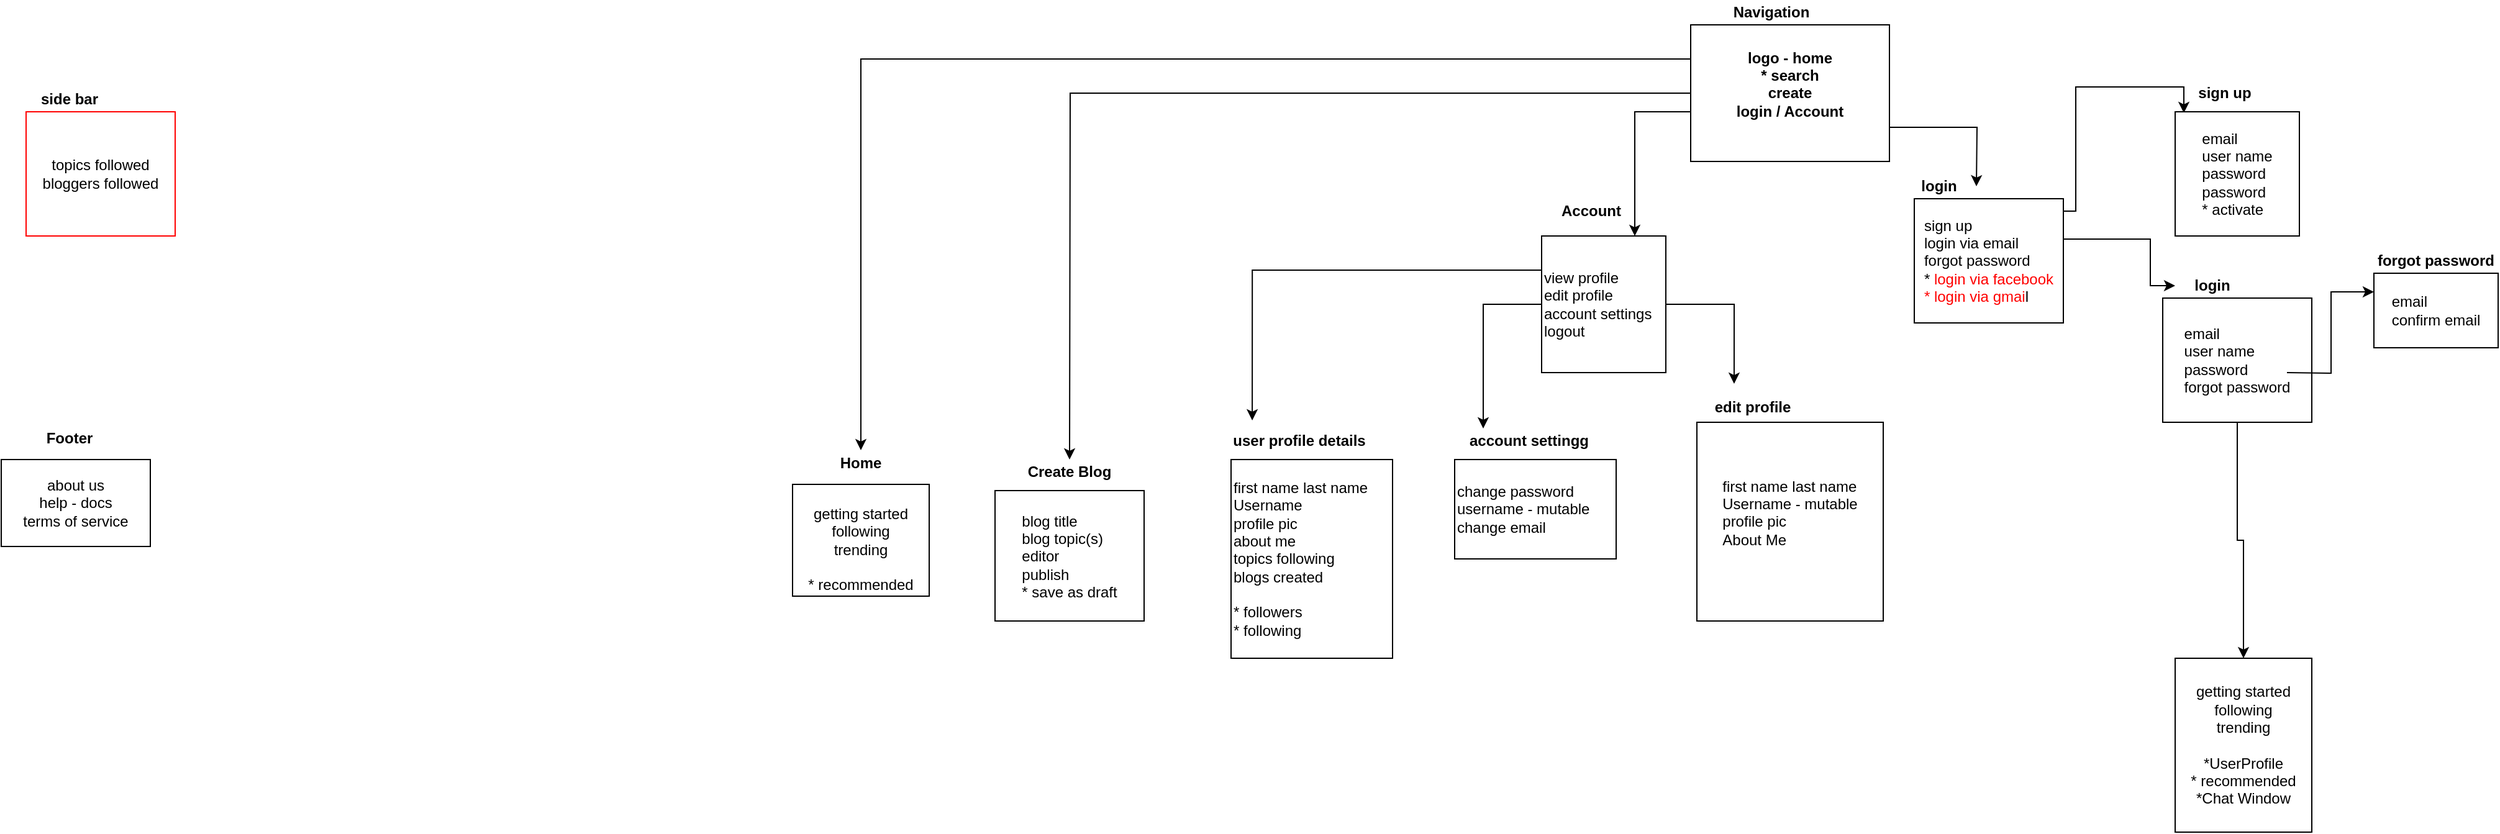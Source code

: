 <mxfile version="15.0.3" type="github">
  <diagram id="prtHgNgQTEPvFCAcTncT" name="Page-1">
    <mxGraphModel dx="3207" dy="614" grid="1" gridSize="10" guides="1" tooltips="1" connect="1" arrows="0" fold="1" page="1" pageScale="1" pageWidth="827" pageHeight="1169" math="0" shadow="0">
      <root>
        <mxCell id="0" />
        <mxCell id="1" parent="0" />
        <mxCell id="8EQNYQx7DyZxJMNojB_O-11" style="edgeStyle=orthogonalEdgeStyle;rounded=0;orthogonalLoop=1;jettySize=auto;html=1;exitX=1;exitY=0.75;exitDx=0;exitDy=0;" parent="1" source="8EQNYQx7DyZxJMNojB_O-1" edge="1">
          <mxGeometry relative="1" as="geometry">
            <mxPoint x="540" y="150" as="targetPoint" />
          </mxGeometry>
        </mxCell>
        <mxCell id="8EQNYQx7DyZxJMNojB_O-39" style="edgeStyle=orthogonalEdgeStyle;rounded=0;orthogonalLoop=1;jettySize=auto;html=1;exitX=0;exitY=0.75;exitDx=0;exitDy=0;entryX=0.75;entryY=0;entryDx=0;entryDy=0;" parent="1" source="8EQNYQx7DyZxJMNojB_O-1" target="8EQNYQx7DyZxJMNojB_O-12" edge="1">
          <mxGeometry relative="1" as="geometry">
            <Array as="points">
              <mxPoint x="310" y="90" />
              <mxPoint x="265" y="90" />
            </Array>
          </mxGeometry>
        </mxCell>
        <mxCell id="cfv5c3N05HlVdI_CDQwd-4" style="edgeStyle=orthogonalEdgeStyle;rounded=0;orthogonalLoop=1;jettySize=auto;html=1;exitX=0;exitY=0.5;exitDx=0;exitDy=0;" edge="1" parent="1" source="8EQNYQx7DyZxJMNojB_O-1">
          <mxGeometry relative="1" as="geometry">
            <mxPoint x="-190" y="370" as="targetPoint" />
          </mxGeometry>
        </mxCell>
        <mxCell id="cfv5c3N05HlVdI_CDQwd-6" style="edgeStyle=orthogonalEdgeStyle;rounded=0;orthogonalLoop=1;jettySize=auto;html=1;exitX=0;exitY=0.25;exitDx=0;exitDy=0;entryX=0.5;entryY=0;entryDx=0;entryDy=0;" edge="1" parent="1" source="8EQNYQx7DyZxJMNojB_O-1" target="8EQNYQx7DyZxJMNojB_O-48">
          <mxGeometry relative="1" as="geometry" />
        </mxCell>
        <mxCell id="8EQNYQx7DyZxJMNojB_O-1" value="&lt;div&gt;&lt;div&gt;&lt;b&gt;logo - home&lt;br&gt;&lt;/b&gt;&lt;/div&gt;&lt;div&gt;&lt;b&gt;* search&lt;/b&gt;&lt;/div&gt;&lt;/div&gt;&lt;div&gt;&lt;b&gt;create&lt;/b&gt;&lt;/div&gt;&lt;div&gt;&lt;b&gt;login / Account&lt;br&gt;&lt;/b&gt;&lt;/div&gt;&lt;div&gt;&lt;br&gt;&lt;/div&gt;" style="rounded=0;whiteSpace=wrap;html=1;" parent="1" vertex="1">
          <mxGeometry x="310" y="20" width="160" height="110" as="geometry" />
        </mxCell>
        <mxCell id="8EQNYQx7DyZxJMNojB_O-3" value="&lt;div align=&quot;left&quot;&gt;sign up&lt;br&gt;&lt;/div&gt;&lt;div align=&quot;left&quot;&gt;login via email&lt;/div&gt;&lt;div align=&quot;left&quot;&gt;forgot password&lt;br&gt;&lt;/div&gt;&lt;div align=&quot;left&quot;&gt;*&lt;font color=&quot;#ff0000&quot;&gt; login via facebook&lt;/font&gt;&lt;/div&gt;&lt;div align=&quot;left&quot;&gt;&lt;font color=&quot;#ff0000&quot;&gt;* login via gmai&lt;/font&gt;l&lt;br&gt;&lt;/div&gt;" style="rounded=0;whiteSpace=wrap;html=1;" parent="1" vertex="1">
          <mxGeometry x="490" y="160" width="120" height="100" as="geometry" />
        </mxCell>
        <mxCell id="8EQNYQx7DyZxJMNojB_O-4" value="&lt;b&gt;login&lt;/b&gt;" style="text;html=1;strokeColor=none;fillColor=none;align=center;verticalAlign=middle;whiteSpace=wrap;rounded=0;" parent="1" vertex="1">
          <mxGeometry x="490" y="140" width="40" height="20" as="geometry" />
        </mxCell>
        <mxCell id="8EQNYQx7DyZxJMNojB_O-5" value="&lt;b&gt;Navigation&lt;/b&gt;" style="text;html=1;strokeColor=none;fillColor=none;align=center;verticalAlign=middle;whiteSpace=wrap;rounded=0;" parent="1" vertex="1">
          <mxGeometry x="340" width="70" height="20" as="geometry" />
        </mxCell>
        <mxCell id="Z2a8YiFNI8ECmcvXWg9p-6" style="edgeStyle=orthogonalEdgeStyle;rounded=0;orthogonalLoop=1;jettySize=auto;html=1;exitX=1;exitY=0;exitDx=0;exitDy=0;entryX=0.07;entryY=0.01;entryDx=0;entryDy=0;entryPerimeter=0;" parent="1" target="Z2a8YiFNI8ECmcvXWg9p-3" edge="1">
          <mxGeometry relative="1" as="geometry">
            <Array as="points">
              <mxPoint x="620" y="170" />
              <mxPoint x="620" y="70" />
              <mxPoint x="707" y="70" />
            </Array>
            <mxPoint x="610" y="170" as="sourcePoint" />
          </mxGeometry>
        </mxCell>
        <mxCell id="Z2a8YiFNI8ECmcvXWg9p-11" style="edgeStyle=orthogonalEdgeStyle;rounded=0;orthogonalLoop=1;jettySize=auto;html=1;exitX=1;exitY=0.25;exitDx=0;exitDy=0;" parent="1" target="Z2a8YiFNI8ECmcvXWg9p-8" edge="1">
          <mxGeometry relative="1" as="geometry">
            <Array as="points">
              <mxPoint x="680" y="193" />
              <mxPoint x="680" y="230" />
            </Array>
            <mxPoint x="610" y="192.5" as="sourcePoint" />
          </mxGeometry>
        </mxCell>
        <mxCell id="y3A3pCyBqQIWZJFm6sRN-1" style="edgeStyle=orthogonalEdgeStyle;rounded=0;orthogonalLoop=1;jettySize=auto;html=1;exitX=0;exitY=0.25;exitDx=0;exitDy=0;entryX=0.155;entryY=-0.05;entryDx=0;entryDy=0;entryPerimeter=0;" parent="1" source="8EQNYQx7DyZxJMNojB_O-12" target="8EQNYQx7DyZxJMNojB_O-27" edge="1">
          <mxGeometry relative="1" as="geometry" />
        </mxCell>
        <mxCell id="y3A3pCyBqQIWZJFm6sRN-2" style="edgeStyle=orthogonalEdgeStyle;rounded=0;orthogonalLoop=1;jettySize=auto;html=1;exitX=1;exitY=0.25;exitDx=0;exitDy=0;entryX=0.333;entryY=-0.117;entryDx=0;entryDy=0;entryPerimeter=0;" parent="1" source="8EQNYQx7DyZxJMNojB_O-12" target="8EQNYQx7DyZxJMNojB_O-32" edge="1">
          <mxGeometry relative="1" as="geometry">
            <Array as="points">
              <mxPoint x="290" y="245" />
              <mxPoint x="345" y="245" />
            </Array>
          </mxGeometry>
        </mxCell>
        <mxCell id="y3A3pCyBqQIWZJFm6sRN-5" style="edgeStyle=orthogonalEdgeStyle;rounded=0;orthogonalLoop=1;jettySize=auto;html=1;exitX=0;exitY=0.5;exitDx=0;exitDy=0;entryX=0.13;entryY=-0.167;entryDx=0;entryDy=0;entryPerimeter=0;" parent="1" source="8EQNYQx7DyZxJMNojB_O-12" target="y3A3pCyBqQIWZJFm6sRN-4" edge="1">
          <mxGeometry relative="1" as="geometry" />
        </mxCell>
        <mxCell id="8EQNYQx7DyZxJMNojB_O-12" value="&lt;div&gt;view profile&lt;/div&gt;&lt;div&gt;edit profile&lt;/div&gt;&lt;div&gt;account settings&lt;/div&gt;&lt;div&gt;logout&lt;br&gt;&lt;/div&gt;" style="rounded=0;whiteSpace=wrap;html=1;align=left;" parent="1" vertex="1">
          <mxGeometry x="190" y="190" width="100" height="110" as="geometry" />
        </mxCell>
        <mxCell id="8EQNYQx7DyZxJMNojB_O-17" value="&lt;b&gt;Account&lt;/b&gt;" style="text;html=1;strokeColor=none;fillColor=none;align=center;verticalAlign=middle;whiteSpace=wrap;rounded=0;" parent="1" vertex="1">
          <mxGeometry x="210" y="160" width="40" height="20" as="geometry" />
        </mxCell>
        <mxCell id="8EQNYQx7DyZxJMNojB_O-27" value="&lt;b&gt;user profile details&lt;/b&gt;" style="text;html=1;strokeColor=none;fillColor=none;align=center;verticalAlign=middle;whiteSpace=wrap;rounded=0;" parent="1" vertex="1">
          <mxGeometry x="-60" y="340" width="110" height="30" as="geometry" />
        </mxCell>
        <mxCell id="8EQNYQx7DyZxJMNojB_O-29" value="&lt;div align=&quot;left&quot;&gt;first name last name&lt;br&gt;&lt;/div&gt;&lt;div align=&quot;left&quot;&gt;Username - mutable&lt;br&gt;&lt;/div&gt;&lt;div align=&quot;left&quot;&gt;profile pic&lt;/div&gt;&lt;div align=&quot;left&quot;&gt;About Me&lt;br&gt;&lt;/div&gt;&lt;div align=&quot;left&quot;&gt;&lt;br&gt;&lt;/div&gt;" style="rounded=0;whiteSpace=wrap;html=1;align=center;" parent="1" vertex="1">
          <mxGeometry x="315" y="340" width="150" height="160" as="geometry" />
        </mxCell>
        <mxCell id="8EQNYQx7DyZxJMNojB_O-30" value="&lt;div align=&quot;left&quot;&gt;first name last name&lt;br&gt;&lt;/div&gt;&lt;div align=&quot;left&quot;&gt;Username&lt;br&gt;&lt;/div&gt;&lt;div align=&quot;left&quot;&gt;profile pic&lt;/div&gt;&lt;div align=&quot;left&quot;&gt;about me&lt;br&gt;&lt;/div&gt;&lt;div align=&quot;left&quot;&gt;topics following&lt;br&gt;&lt;/div&gt;&lt;div align=&quot;left&quot;&gt;blogs created&lt;/div&gt;&lt;div align=&quot;left&quot;&gt;&lt;br&gt;&lt;/div&gt;&lt;div align=&quot;left&quot;&gt;* followers&lt;/div&gt;&lt;div align=&quot;left&quot;&gt;* following&lt;br&gt;&lt;/div&gt;" style="rounded=0;whiteSpace=wrap;html=1;align=left;" parent="1" vertex="1">
          <mxGeometry x="-60" y="370" width="130" height="160" as="geometry" />
        </mxCell>
        <mxCell id="8EQNYQx7DyZxJMNojB_O-32" value="&lt;b&gt;edit profile&lt;br&gt;&lt;/b&gt;" style="text;html=1;strokeColor=none;fillColor=none;align=center;verticalAlign=middle;whiteSpace=wrap;rounded=0;" parent="1" vertex="1">
          <mxGeometry x="315" y="312.5" width="90" height="30" as="geometry" />
        </mxCell>
        <mxCell id="8EQNYQx7DyZxJMNojB_O-40" value="&lt;b&gt;Create Blog&lt;br&gt;&lt;/b&gt;" style="text;html=1;strokeColor=none;fillColor=none;align=center;verticalAlign=middle;whiteSpace=wrap;rounded=0;" parent="1" vertex="1">
          <mxGeometry x="-230" y="370" width="80" height="20" as="geometry" />
        </mxCell>
        <mxCell id="8EQNYQx7DyZxJMNojB_O-44" value="&lt;div align=&quot;left&quot;&gt;blog title&lt;/div&gt;&lt;div align=&quot;left&quot;&gt;blog topic(s)&lt;/div&gt;&lt;div align=&quot;left&quot;&gt;editor&lt;/div&gt;&lt;div align=&quot;left&quot;&gt;publish&lt;br&gt;&lt;/div&gt;&lt;div align=&quot;left&quot;&gt;* save as draft&lt;br&gt;&lt;/div&gt;" style="rounded=0;whiteSpace=wrap;html=1;align=center;" parent="1" vertex="1">
          <mxGeometry x="-250" y="395" width="120" height="105" as="geometry" />
        </mxCell>
        <mxCell id="8EQNYQx7DyZxJMNojB_O-47" value="&lt;div&gt;&lt;br&gt;&lt;/div&gt;&lt;div&gt;getting started&lt;br&gt;&lt;/div&gt;&lt;div&gt;following&lt;/div&gt;&lt;div&gt;trending&lt;br&gt;&lt;/div&gt;&lt;div&gt;&lt;br&gt;&lt;/div&gt;&lt;div&gt;* recommended&lt;br&gt;&lt;/div&gt;" style="rounded=0;whiteSpace=wrap;html=1;align=center;" parent="1" vertex="1">
          <mxGeometry x="-413" y="390" width="110" height="90" as="geometry" />
        </mxCell>
        <mxCell id="8EQNYQx7DyZxJMNojB_O-48" value="&lt;b&gt;Home&lt;/b&gt;" style="text;html=1;strokeColor=none;fillColor=none;align=center;verticalAlign=middle;whiteSpace=wrap;rounded=0;" parent="1" vertex="1">
          <mxGeometry x="-378" y="362.5" width="40" height="20" as="geometry" />
        </mxCell>
        <mxCell id="Z2a8YiFNI8ECmcvXWg9p-1" value="&lt;b&gt;sign up&lt;/b&gt;" style="text;html=1;strokeColor=none;fillColor=none;align=center;verticalAlign=middle;whiteSpace=wrap;rounded=0;" parent="1" vertex="1">
          <mxGeometry x="710" y="65" width="60" height="20" as="geometry" />
        </mxCell>
        <mxCell id="Z2a8YiFNI8ECmcvXWg9p-3" value="&lt;div align=&quot;left&quot;&gt;email&lt;/div&gt;&lt;div align=&quot;left&quot;&gt;user name&lt;/div&gt;&lt;div align=&quot;left&quot;&gt;password&lt;/div&gt;&lt;div align=&quot;left&quot;&gt;password&lt;/div&gt;&lt;div align=&quot;left&quot;&gt;* activate&lt;br&gt;&lt;/div&gt;" style="rounded=0;whiteSpace=wrap;html=1;" parent="1" vertex="1">
          <mxGeometry x="700" y="90" width="100" height="100" as="geometry" />
        </mxCell>
        <mxCell id="Z2a8YiFNI8ECmcvXWg9p-8" value="&lt;b&gt;login&lt;/b&gt;" style="text;html=1;strokeColor=none;fillColor=none;align=center;verticalAlign=middle;whiteSpace=wrap;rounded=0;" parent="1" vertex="1">
          <mxGeometry x="700" y="220" width="60" height="20" as="geometry" />
        </mxCell>
        <mxCell id="cfv5c3N05HlVdI_CDQwd-8" style="edgeStyle=orthogonalEdgeStyle;rounded=0;orthogonalLoop=1;jettySize=auto;html=1;exitX=0.5;exitY=1;exitDx=0;exitDy=0;entryX=0.5;entryY=0;entryDx=0;entryDy=0;" edge="1" parent="1" source="Z2a8YiFNI8ECmcvXWg9p-9" target="cfv5c3N05HlVdI_CDQwd-7">
          <mxGeometry relative="1" as="geometry" />
        </mxCell>
        <mxCell id="Z2a8YiFNI8ECmcvXWg9p-9" value="&lt;div align=&quot;left&quot;&gt;email&lt;/div&gt;&lt;div align=&quot;left&quot;&gt;user name&lt;/div&gt;&lt;div align=&quot;left&quot;&gt;password&lt;/div&gt;&lt;div align=&quot;left&quot;&gt;forgot password&lt;br&gt;&lt;/div&gt;" style="rounded=0;whiteSpace=wrap;html=1;" parent="1" vertex="1">
          <mxGeometry x="690" y="240" width="120" height="100" as="geometry" />
        </mxCell>
        <mxCell id="Z2a8YiFNI8ECmcvXWg9p-15" style="edgeStyle=orthogonalEdgeStyle;rounded=0;orthogonalLoop=1;jettySize=auto;html=1;exitX=1;exitY=0.75;exitDx=0;exitDy=0;entryX=0;entryY=0.25;entryDx=0;entryDy=0;" parent="1" target="Z2a8YiFNI8ECmcvXWg9p-12" edge="1">
          <mxGeometry relative="1" as="geometry">
            <mxPoint x="790" y="300" as="sourcePoint" />
          </mxGeometry>
        </mxCell>
        <mxCell id="Z2a8YiFNI8ECmcvXWg9p-12" value="&lt;div align=&quot;left&quot;&gt;email&lt;/div&gt;&lt;div align=&quot;left&quot;&gt;confirm email&lt;br&gt;&lt;/div&gt;" style="rounded=0;whiteSpace=wrap;html=1;" parent="1" vertex="1">
          <mxGeometry x="860" y="220" width="100" height="60" as="geometry" />
        </mxCell>
        <mxCell id="Z2a8YiFNI8ECmcvXWg9p-14" value="&lt;b&gt;forgot password&lt;/b&gt;" style="text;html=1;strokeColor=none;fillColor=none;align=center;verticalAlign=middle;whiteSpace=wrap;rounded=0;" parent="1" vertex="1">
          <mxGeometry x="860" y="200" width="100" height="20" as="geometry" />
        </mxCell>
        <mxCell id="Z2a8YiFNI8ECmcvXWg9p-18" value="&lt;div&gt;topics followed&lt;/div&gt;&lt;div&gt;bloggers followed&lt;br&gt;&lt;/div&gt;" style="rounded=0;whiteSpace=wrap;html=1;strokeColor=#FF0000;" parent="1" vertex="1">
          <mxGeometry x="-1030" y="90" width="120" height="100" as="geometry" />
        </mxCell>
        <mxCell id="Z2a8YiFNI8ECmcvXWg9p-20" value="&lt;b&gt;side bar&lt;/b&gt;" style="text;html=1;strokeColor=none;fillColor=none;align=center;verticalAlign=middle;whiteSpace=wrap;rounded=0;" parent="1" vertex="1">
          <mxGeometry x="-1030" y="70" width="70" height="20" as="geometry" />
        </mxCell>
        <mxCell id="Z2a8YiFNI8ECmcvXWg9p-21" value="&lt;div&gt;about us&lt;/div&gt;&lt;div&gt;help - docs&lt;br&gt;&lt;/div&gt;&lt;div&gt;terms of service&lt;br&gt;&lt;/div&gt;" style="rounded=0;whiteSpace=wrap;html=1;" parent="1" vertex="1">
          <mxGeometry x="-1050" y="370" width="120" height="70" as="geometry" />
        </mxCell>
        <mxCell id="Z2a8YiFNI8ECmcvXWg9p-24" value="&lt;b&gt;Footer&lt;/b&gt;" style="text;html=1;strokeColor=none;fillColor=none;align=center;verticalAlign=middle;whiteSpace=wrap;rounded=0;" parent="1" vertex="1">
          <mxGeometry x="-1030" y="342.5" width="70" height="20" as="geometry" />
        </mxCell>
        <mxCell id="y3A3pCyBqQIWZJFm6sRN-3" value="&lt;div&gt;change password&lt;/div&gt;&lt;div&gt;username - mutable&lt;/div&gt;&lt;div&gt;change email&lt;br&gt;&lt;/div&gt;" style="rounded=0;whiteSpace=wrap;html=1;align=left;" parent="1" vertex="1">
          <mxGeometry x="120" y="370" width="130" height="80" as="geometry" />
        </mxCell>
        <mxCell id="y3A3pCyBqQIWZJFm6sRN-4" value="&lt;b&gt;account settingg&lt;/b&gt;" style="text;html=1;strokeColor=none;fillColor=none;align=center;verticalAlign=middle;whiteSpace=wrap;rounded=0;" parent="1" vertex="1">
          <mxGeometry x="130" y="347.5" width="100" height="15" as="geometry" />
        </mxCell>
        <mxCell id="cfv5c3N05HlVdI_CDQwd-7" value="&lt;div&gt;&lt;br&gt;&lt;/div&gt;&lt;div&gt;getting started&lt;br&gt;&lt;/div&gt;&lt;div&gt;following&lt;/div&gt;&lt;div&gt;trending&lt;br&gt;&lt;/div&gt;&lt;div&gt;&lt;br&gt;&lt;/div&gt;&lt;div&gt;*UserProfile&lt;/div&gt;&lt;div&gt;* recommended&lt;/div&gt;&lt;div&gt;*Chat Window&lt;/div&gt;&lt;div&gt;&lt;br&gt;&lt;/div&gt;" style="rounded=0;whiteSpace=wrap;html=1;align=center;" vertex="1" parent="1">
          <mxGeometry x="700" y="530" width="110" height="140" as="geometry" />
        </mxCell>
      </root>
    </mxGraphModel>
  </diagram>
</mxfile>

